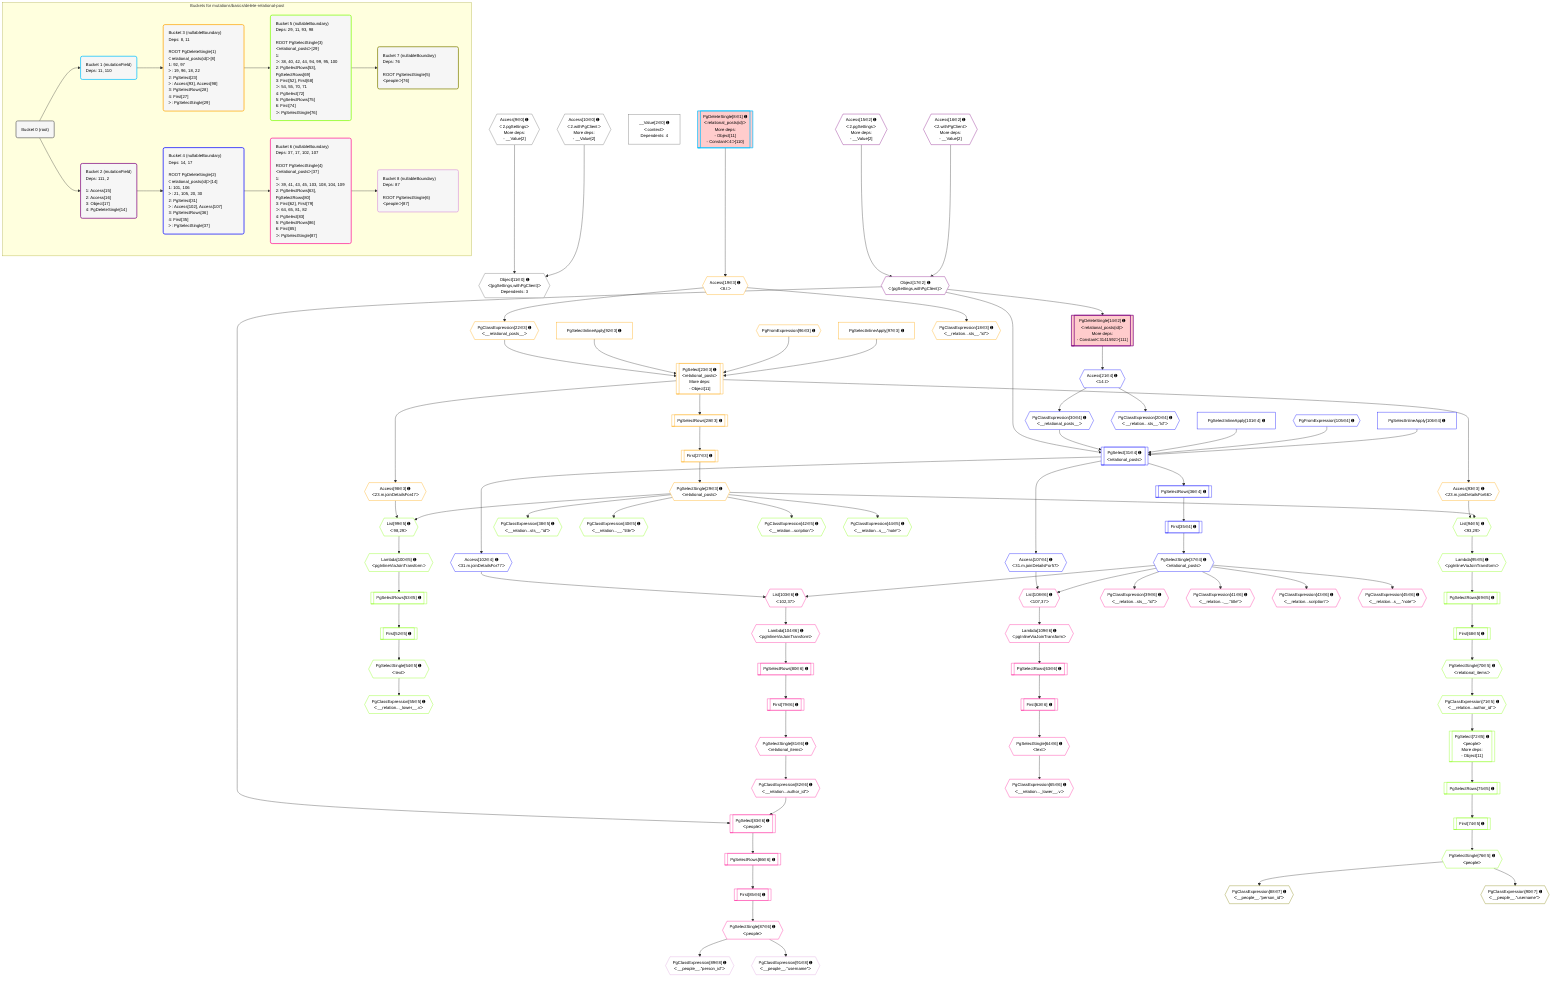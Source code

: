 %%{init: {'themeVariables': { 'fontSize': '12px'}}}%%
graph TD
    classDef path fill:#eee,stroke:#000,color:#000
    classDef plan fill:#fff,stroke-width:1px,color:#000
    classDef itemplan fill:#fff,stroke-width:2px,color:#000
    classDef unbatchedplan fill:#dff,stroke-width:1px,color:#000
    classDef sideeffectplan fill:#fcc,stroke-width:2px,color:#000
    classDef bucket fill:#f6f6f6,color:#000,stroke-width:2px,text-align:left

    subgraph "Buckets for mutations/basics/delete-relational-post"
    Bucket0("Bucket 0 (root)"):::bucket
    Bucket1("Bucket 1 (mutationField)<br />Deps: 11, 110"):::bucket
    Bucket2("Bucket 2 (mutationField)<br />Deps: 111, 2<br /><br />1: Access[15]<br />2: Access[16]<br />3: Object[17]<br />4: PgDeleteSingle[14]"):::bucket
    Bucket3("Bucket 3 (nullableBoundary)<br />Deps: 8, 11<br /><br />ROOT PgDeleteSingle{1}ᐸrelational_posts(id)ᐳ[8]<br />1: 92, 97<br />ᐳ: 19, 96, 18, 22<br />2: PgSelect[23]<br />ᐳ: Access[93], Access[98]<br />3: PgSelectRows[28]<br />4: First[27]<br />ᐳ: PgSelectSingle[29]"):::bucket
    Bucket4("Bucket 4 (nullableBoundary)<br />Deps: 14, 17<br /><br />ROOT PgDeleteSingle{2}ᐸrelational_posts(id)ᐳ[14]<br />1: 101, 106<br />ᐳ: 21, 105, 20, 30<br />2: PgSelect[31]<br />ᐳ: Access[102], Access[107]<br />3: PgSelectRows[36]<br />4: First[35]<br />ᐳ: PgSelectSingle[37]"):::bucket
    Bucket5("Bucket 5 (nullableBoundary)<br />Deps: 29, 11, 93, 98<br /><br />ROOT PgSelectSingle{3}ᐸrelational_postsᐳ[29]<br />1: <br />ᐳ: 38, 40, 42, 44, 94, 99, 95, 100<br />2: PgSelectRows[53], PgSelectRows[69]<br />3: First[52], First[68]<br />ᐳ: 54, 55, 70, 71<br />4: PgSelect[72]<br />5: PgSelectRows[75]<br />6: First[74]<br />ᐳ: PgSelectSingle[76]"):::bucket
    Bucket6("Bucket 6 (nullableBoundary)<br />Deps: 37, 17, 102, 107<br /><br />ROOT PgSelectSingle{4}ᐸrelational_postsᐳ[37]<br />1: <br />ᐳ: 39, 41, 43, 45, 103, 108, 104, 109<br />2: PgSelectRows[63], PgSelectRows[80]<br />3: First[62], First[79]<br />ᐳ: 64, 65, 81, 82<br />4: PgSelect[83]<br />5: PgSelectRows[86]<br />6: First[85]<br />ᐳ: PgSelectSingle[87]"):::bucket
    Bucket7("Bucket 7 (nullableBoundary)<br />Deps: 76<br /><br />ROOT PgSelectSingle{5}ᐸpeopleᐳ[76]"):::bucket
    Bucket8("Bucket 8 (nullableBoundary)<br />Deps: 87<br /><br />ROOT PgSelectSingle{6}ᐸpeopleᐳ[87]"):::bucket
    end
    Bucket0 --> Bucket1 & Bucket2
    Bucket1 --> Bucket3
    Bucket2 --> Bucket4
    Bucket3 --> Bucket5
    Bucket4 --> Bucket6
    Bucket5 --> Bucket7
    Bucket6 --> Bucket8

    %% plan dependencies
    Object11{{"Object[11∈0] ➊<br />ᐸ{pgSettings,withPgClient}ᐳ<br />Dependents: 3"}}:::plan
    Access9{{"Access[9∈0] ➊<br />ᐸ2.pgSettingsᐳ<br />More deps:<br />- __Value[2]"}}:::plan
    Access10{{"Access[10∈0] ➊<br />ᐸ2.withPgClientᐳ<br />More deps:<br />- __Value[2]"}}:::plan
    Access9 & Access10 --> Object11
    __Value2["__Value[2∈0] ➊<br />ᐸcontextᐳ<br />Dependents: 4"]:::plan
    PgDeleteSingle8[["PgDeleteSingle[8∈1] ➊<br />ᐸrelational_posts(id)ᐳ<br />More deps:<br />- Object[11]<br />- Constantᐸ4ᐳ[110]"]]:::sideeffectplan
    PgDeleteSingle14[["PgDeleteSingle[14∈2] ➊<br />ᐸrelational_posts(id)ᐳ<br />More deps:<br />- Constantᐸ3141592ᐳ[111]"]]:::sideeffectplan
    Object17{{"Object[17∈2] ➊<br />ᐸ{pgSettings,withPgClient}ᐳ"}}:::plan
    Object17 --> PgDeleteSingle14
    Access15{{"Access[15∈2] ➊<br />ᐸ2.pgSettingsᐳ<br />More deps:<br />- __Value[2]"}}:::plan
    Access16{{"Access[16∈2] ➊<br />ᐸ2.withPgClientᐳ<br />More deps:<br />- __Value[2]"}}:::plan
    Access15 & Access16 --> Object17
    PgSelect23[["PgSelect[23∈3] ➊<br />ᐸrelational_postsᐳ<br />More deps:<br />- Object[11]"]]:::plan
    PgClassExpression22{{"PgClassExpression[22∈3] ➊<br />ᐸ__relational_posts__ᐳ"}}:::plan
    PgSelectInlineApply92["PgSelectInlineApply[92∈3] ➊"]:::plan
    PgFromExpression96{{"PgFromExpression[96∈3] ➊"}}:::plan
    PgSelectInlineApply97["PgSelectInlineApply[97∈3] ➊"]:::plan
    PgClassExpression22 & PgSelectInlineApply92 & PgFromExpression96 & PgSelectInlineApply97 --> PgSelect23
    PgClassExpression18{{"PgClassExpression[18∈3] ➊<br />ᐸ__relation...sts__.”id”ᐳ"}}:::plan
    Access19{{"Access[19∈3] ➊<br />ᐸ8.tᐳ"}}:::plan
    Access19 --> PgClassExpression18
    PgDeleteSingle8 --> Access19
    Access19 --> PgClassExpression22
    First27[["First[27∈3] ➊"]]:::plan
    PgSelectRows28[["PgSelectRows[28∈3] ➊"]]:::plan
    PgSelectRows28 --> First27
    PgSelect23 --> PgSelectRows28
    PgSelectSingle29{{"PgSelectSingle[29∈3] ➊<br />ᐸrelational_postsᐳ"}}:::plan
    First27 --> PgSelectSingle29
    Access93{{"Access[93∈3] ➊<br />ᐸ23.m.joinDetailsFor66ᐳ"}}:::plan
    PgSelect23 --> Access93
    Access98{{"Access[98∈3] ➊<br />ᐸ23.m.joinDetailsFor47ᐳ"}}:::plan
    PgSelect23 --> Access98
    PgSelect31[["PgSelect[31∈4] ➊<br />ᐸrelational_postsᐳ"]]:::plan
    PgClassExpression30{{"PgClassExpression[30∈4] ➊<br />ᐸ__relational_posts__ᐳ"}}:::plan
    PgSelectInlineApply101["PgSelectInlineApply[101∈4] ➊"]:::plan
    PgFromExpression105{{"PgFromExpression[105∈4] ➊"}}:::plan
    PgSelectInlineApply106["PgSelectInlineApply[106∈4] ➊"]:::plan
    Object17 & PgClassExpression30 & PgSelectInlineApply101 & PgFromExpression105 & PgSelectInlineApply106 --> PgSelect31
    PgClassExpression20{{"PgClassExpression[20∈4] ➊<br />ᐸ__relation...sts__.”id”ᐳ"}}:::plan
    Access21{{"Access[21∈4] ➊<br />ᐸ14.tᐳ"}}:::plan
    Access21 --> PgClassExpression20
    PgDeleteSingle14 --> Access21
    Access21 --> PgClassExpression30
    First35[["First[35∈4] ➊"]]:::plan
    PgSelectRows36[["PgSelectRows[36∈4] ➊"]]:::plan
    PgSelectRows36 --> First35
    PgSelect31 --> PgSelectRows36
    PgSelectSingle37{{"PgSelectSingle[37∈4] ➊<br />ᐸrelational_postsᐳ"}}:::plan
    First35 --> PgSelectSingle37
    Access102{{"Access[102∈4] ➊<br />ᐸ31.m.joinDetailsFor77ᐳ"}}:::plan
    PgSelect31 --> Access102
    Access107{{"Access[107∈4] ➊<br />ᐸ31.m.joinDetailsFor57ᐳ"}}:::plan
    PgSelect31 --> Access107
    PgSelect72[["PgSelect[72∈5] ➊<br />ᐸpeopleᐳ<br />More deps:<br />- Object[11]"]]:::plan
    PgClassExpression71{{"PgClassExpression[71∈5] ➊<br />ᐸ__relation...author_id”ᐳ"}}:::plan
    PgClassExpression71 --> PgSelect72
    List94{{"List[94∈5] ➊<br />ᐸ93,29ᐳ"}}:::plan
    Access93 & PgSelectSingle29 --> List94
    List99{{"List[99∈5] ➊<br />ᐸ98,29ᐳ"}}:::plan
    Access98 & PgSelectSingle29 --> List99
    PgClassExpression38{{"PgClassExpression[38∈5] ➊<br />ᐸ__relation...sts__.”id”ᐳ"}}:::plan
    PgSelectSingle29 --> PgClassExpression38
    PgClassExpression40{{"PgClassExpression[40∈5] ➊<br />ᐸ__relation...__.”title”ᐳ"}}:::plan
    PgSelectSingle29 --> PgClassExpression40
    PgClassExpression42{{"PgClassExpression[42∈5] ➊<br />ᐸ__relation...scription”ᐳ"}}:::plan
    PgSelectSingle29 --> PgClassExpression42
    PgClassExpression44{{"PgClassExpression[44∈5] ➊<br />ᐸ__relation...s__.”note”ᐳ"}}:::plan
    PgSelectSingle29 --> PgClassExpression44
    First52[["First[52∈5] ➊"]]:::plan
    PgSelectRows53[["PgSelectRows[53∈5] ➊"]]:::plan
    PgSelectRows53 --> First52
    Lambda100{{"Lambda[100∈5] ➊<br />ᐸpgInlineViaJoinTransformᐳ"}}:::plan
    Lambda100 --> PgSelectRows53
    PgSelectSingle54{{"PgSelectSingle[54∈5] ➊<br />ᐸtextᐳ"}}:::plan
    First52 --> PgSelectSingle54
    PgClassExpression55{{"PgClassExpression[55∈5] ➊<br />ᐸ__relation..._lower__.vᐳ"}}:::plan
    PgSelectSingle54 --> PgClassExpression55
    First68[["First[68∈5] ➊"]]:::plan
    PgSelectRows69[["PgSelectRows[69∈5] ➊"]]:::plan
    PgSelectRows69 --> First68
    Lambda95{{"Lambda[95∈5] ➊<br />ᐸpgInlineViaJoinTransformᐳ"}}:::plan
    Lambda95 --> PgSelectRows69
    PgSelectSingle70{{"PgSelectSingle[70∈5] ➊<br />ᐸrelational_itemsᐳ"}}:::plan
    First68 --> PgSelectSingle70
    PgSelectSingle70 --> PgClassExpression71
    First74[["First[74∈5] ➊"]]:::plan
    PgSelectRows75[["PgSelectRows[75∈5] ➊"]]:::plan
    PgSelectRows75 --> First74
    PgSelect72 --> PgSelectRows75
    PgSelectSingle76{{"PgSelectSingle[76∈5] ➊<br />ᐸpeopleᐳ"}}:::plan
    First74 --> PgSelectSingle76
    List94 --> Lambda95
    List99 --> Lambda100
    PgSelect83[["PgSelect[83∈6] ➊<br />ᐸpeopleᐳ"]]:::plan
    PgClassExpression82{{"PgClassExpression[82∈6] ➊<br />ᐸ__relation...author_id”ᐳ"}}:::plan
    Object17 & PgClassExpression82 --> PgSelect83
    List103{{"List[103∈6] ➊<br />ᐸ102,37ᐳ"}}:::plan
    Access102 & PgSelectSingle37 --> List103
    List108{{"List[108∈6] ➊<br />ᐸ107,37ᐳ"}}:::plan
    Access107 & PgSelectSingle37 --> List108
    PgClassExpression39{{"PgClassExpression[39∈6] ➊<br />ᐸ__relation...sts__.”id”ᐳ"}}:::plan
    PgSelectSingle37 --> PgClassExpression39
    PgClassExpression41{{"PgClassExpression[41∈6] ➊<br />ᐸ__relation...__.”title”ᐳ"}}:::plan
    PgSelectSingle37 --> PgClassExpression41
    PgClassExpression43{{"PgClassExpression[43∈6] ➊<br />ᐸ__relation...scription”ᐳ"}}:::plan
    PgSelectSingle37 --> PgClassExpression43
    PgClassExpression45{{"PgClassExpression[45∈6] ➊<br />ᐸ__relation...s__.”note”ᐳ"}}:::plan
    PgSelectSingle37 --> PgClassExpression45
    First62[["First[62∈6] ➊"]]:::plan
    PgSelectRows63[["PgSelectRows[63∈6] ➊"]]:::plan
    PgSelectRows63 --> First62
    Lambda109{{"Lambda[109∈6] ➊<br />ᐸpgInlineViaJoinTransformᐳ"}}:::plan
    Lambda109 --> PgSelectRows63
    PgSelectSingle64{{"PgSelectSingle[64∈6] ➊<br />ᐸtextᐳ"}}:::plan
    First62 --> PgSelectSingle64
    PgClassExpression65{{"PgClassExpression[65∈6] ➊<br />ᐸ__relation..._lower__.vᐳ"}}:::plan
    PgSelectSingle64 --> PgClassExpression65
    First79[["First[79∈6] ➊"]]:::plan
    PgSelectRows80[["PgSelectRows[80∈6] ➊"]]:::plan
    PgSelectRows80 --> First79
    Lambda104{{"Lambda[104∈6] ➊<br />ᐸpgInlineViaJoinTransformᐳ"}}:::plan
    Lambda104 --> PgSelectRows80
    PgSelectSingle81{{"PgSelectSingle[81∈6] ➊<br />ᐸrelational_itemsᐳ"}}:::plan
    First79 --> PgSelectSingle81
    PgSelectSingle81 --> PgClassExpression82
    First85[["First[85∈6] ➊"]]:::plan
    PgSelectRows86[["PgSelectRows[86∈6] ➊"]]:::plan
    PgSelectRows86 --> First85
    PgSelect83 --> PgSelectRows86
    PgSelectSingle87{{"PgSelectSingle[87∈6] ➊<br />ᐸpeopleᐳ"}}:::plan
    First85 --> PgSelectSingle87
    List103 --> Lambda104
    List108 --> Lambda109
    PgClassExpression88{{"PgClassExpression[88∈7] ➊<br />ᐸ__people__.”person_id”ᐳ"}}:::plan
    PgSelectSingle76 --> PgClassExpression88
    PgClassExpression90{{"PgClassExpression[90∈7] ➊<br />ᐸ__people__.”username”ᐳ"}}:::plan
    PgSelectSingle76 --> PgClassExpression90
    PgClassExpression89{{"PgClassExpression[89∈8] ➊<br />ᐸ__people__.”person_id”ᐳ"}}:::plan
    PgSelectSingle87 --> PgClassExpression89
    PgClassExpression91{{"PgClassExpression[91∈8] ➊<br />ᐸ__people__.”username”ᐳ"}}:::plan
    PgSelectSingle87 --> PgClassExpression91

    %% define steps
    classDef bucket0 stroke:#696969
    class Bucket0,__Value2,Access9,Access10,Object11 bucket0
    classDef bucket1 stroke:#00bfff
    class Bucket1,PgDeleteSingle8 bucket1
    classDef bucket2 stroke:#7f007f
    class Bucket2,PgDeleteSingle14,Access15,Access16,Object17 bucket2
    classDef bucket3 stroke:#ffa500
    class Bucket3,PgClassExpression18,Access19,PgClassExpression22,PgSelect23,First27,PgSelectRows28,PgSelectSingle29,PgSelectInlineApply92,Access93,PgFromExpression96,PgSelectInlineApply97,Access98 bucket3
    classDef bucket4 stroke:#0000ff
    class Bucket4,PgClassExpression20,Access21,PgClassExpression30,PgSelect31,First35,PgSelectRows36,PgSelectSingle37,PgSelectInlineApply101,Access102,PgFromExpression105,PgSelectInlineApply106,Access107 bucket4
    classDef bucket5 stroke:#7fff00
    class Bucket5,PgClassExpression38,PgClassExpression40,PgClassExpression42,PgClassExpression44,First52,PgSelectRows53,PgSelectSingle54,PgClassExpression55,First68,PgSelectRows69,PgSelectSingle70,PgClassExpression71,PgSelect72,First74,PgSelectRows75,PgSelectSingle76,List94,Lambda95,List99,Lambda100 bucket5
    classDef bucket6 stroke:#ff1493
    class Bucket6,PgClassExpression39,PgClassExpression41,PgClassExpression43,PgClassExpression45,First62,PgSelectRows63,PgSelectSingle64,PgClassExpression65,First79,PgSelectRows80,PgSelectSingle81,PgClassExpression82,PgSelect83,First85,PgSelectRows86,PgSelectSingle87,List103,Lambda104,List108,Lambda109 bucket6
    classDef bucket7 stroke:#808000
    class Bucket7,PgClassExpression88,PgClassExpression90 bucket7
    classDef bucket8 stroke:#dda0dd
    class Bucket8,PgClassExpression89,PgClassExpression91 bucket8
